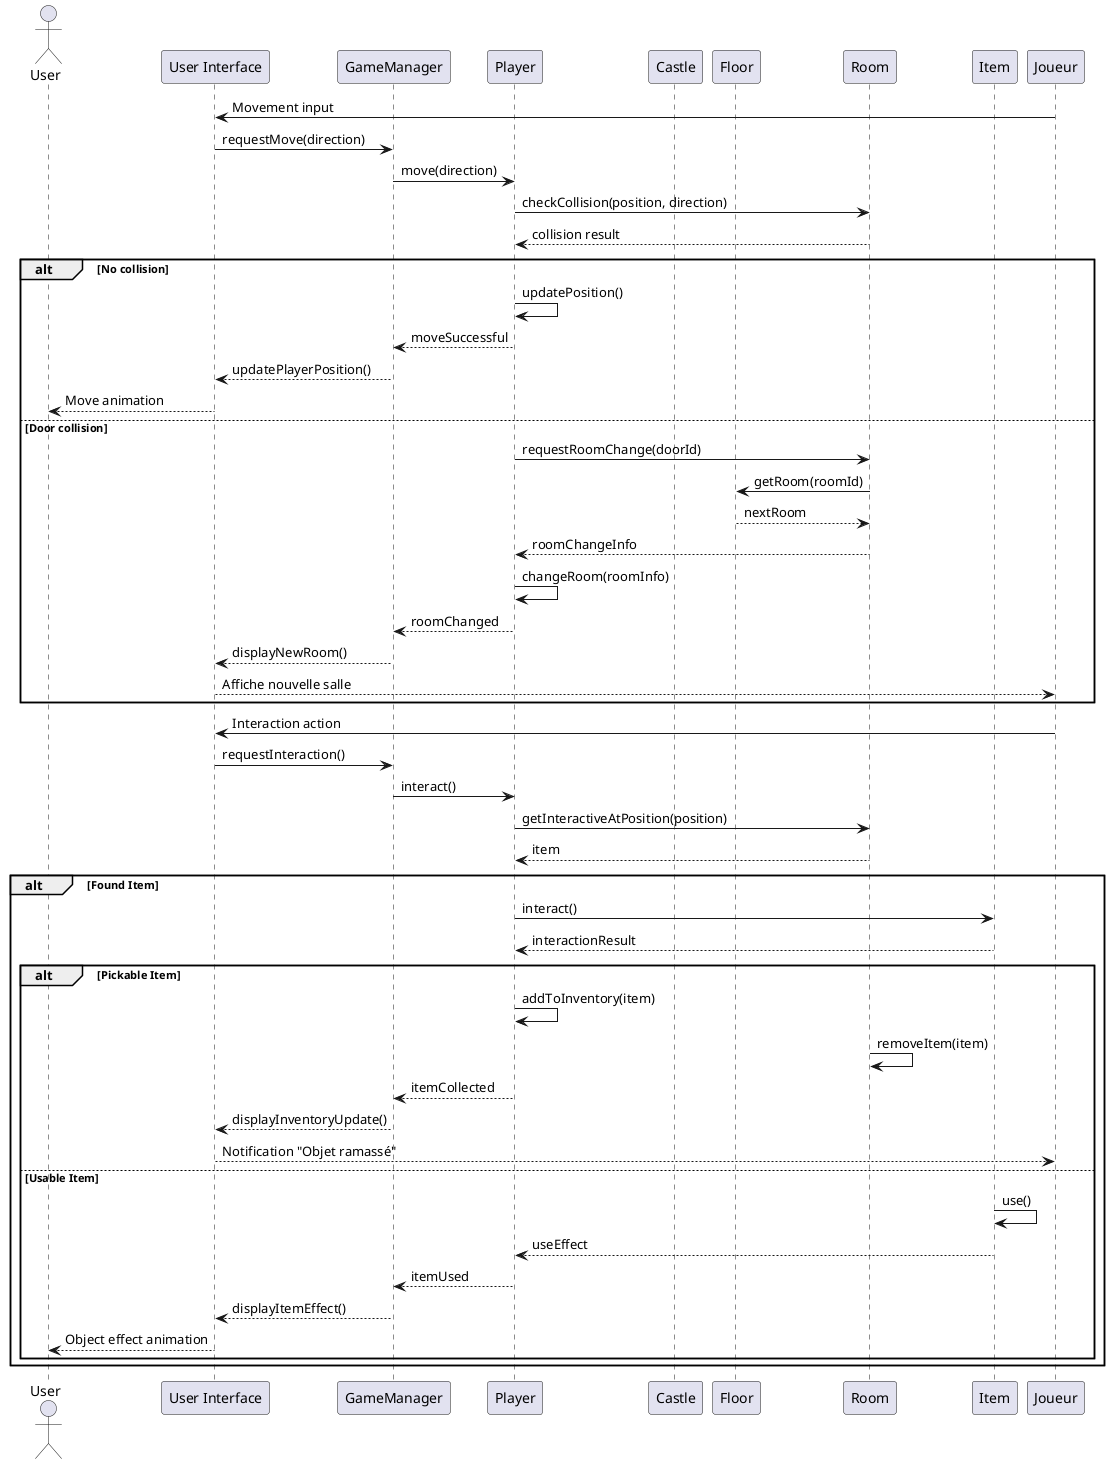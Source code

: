 @startuml
actor User
participant "User Interface" as UI
participant GameManager as GM
participant Player as P
participant Castle as C
participant Floor as F
participant Room as R
participant Item as I

Joueur -> UI: Movement input
UI -> GM: requestMove(direction)
GM -> P: move(direction)
P -> R: checkCollision(position, direction)
R --> P: collision result

alt No collision
    P -> P: updatePosition()
    P --> GM: moveSuccessful
    GM --> UI: updatePlayerPosition()
    UI --> User: Move animation
else Door collision
    P -> R: requestRoomChange(doorId)
    R -> F: getRoom(roomId)
    F --> R: nextRoom
    R --> P: roomChangeInfo
    P -> P: changeRoom(roomInfo)
    P --> GM: roomChanged
    GM --> UI: displayNewRoom()
    UI --> Joueur: Affiche nouvelle salle
end

Joueur -> UI: Interaction action
UI -> GM: requestInteraction()
GM -> P: interact()
P -> R: getInteractiveAtPosition(position)
R --> P: item

alt Found Item
    P -> I: interact()
    I --> P: interactionResult
    
    alt Pickable Item
        P -> P: addToInventory(item)
        R -> R: removeItem(item)
        P --> GM: itemCollected
        GM --> UI: displayInventoryUpdate()
        UI --> Joueur: Notification "Objet ramassé"
    else Usable Item
        I -> I: use()
        I --> P: useEffect
        P --> GM: itemUsed
        GM --> UI: displayItemEffect()
        UI --> User: Object effect animation
    end
end
@enduml

